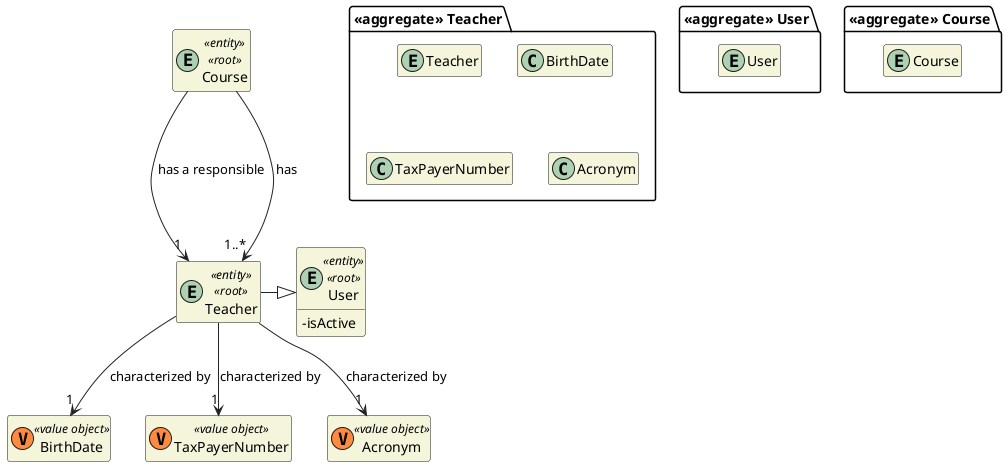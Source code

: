 @startuml US1005_DM
'https://plantuml.com/class-diagram

skinparam classAttributeIconSize 0
hide empty attributes
hide empty methods
skinparam classBackgroundColor beige
skinparam ArrowColor #222222

package "<<aggregate>> User" {
    entity User
}

entity User <<entity>> <<root>> {
  - isActive
}

package "<<aggregate>> Course" {
  entity Course
}

entity Course <<entity>> <<root>> {
}

package "<<aggregate>> Teacher" {
  entity Teacher

  class BirthDate
  class TaxPayerNumber
  class Acronym
}

entity Teacher <<entity>> <<root>> {
}

class BirthDate <<(V,#FF8B40) value object>> {}
class TaxPayerNumber <<(V,#FF8B40) value object>> {}
class Acronym <<(V,#FF8B40) value object>> {}

Teacher --> "1" BirthDate : characterized by
Teacher --> "1" TaxPayerNumber : characterized by
Teacher --> "1" Acronym : characterized by

Teacher -|> User

Course --> "1" Teacher : has a responsible
Course ---> "1..*" Teacher : has

@enduml
